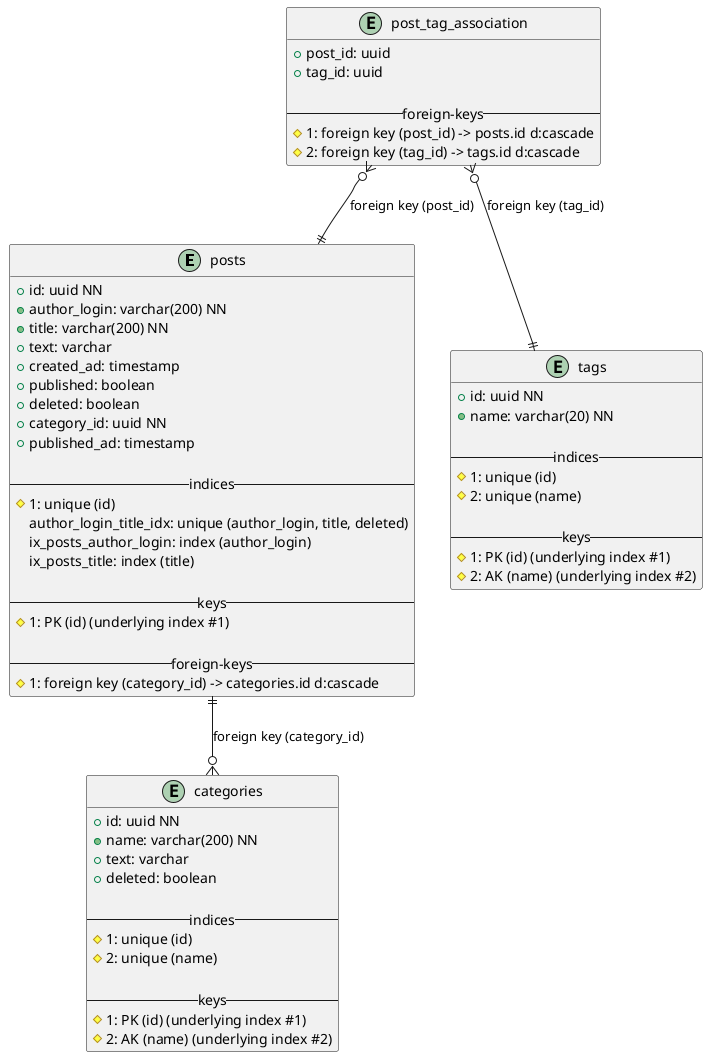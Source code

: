@startuml

entity "posts" {
  + id: uuid NN
  + author_login: varchar(200) NN
  + title: varchar(200) NN
  + text: varchar
  + created_ad: timestamp
  + published: boolean
  + deleted: boolean
  + category_id: uuid NN
  + published_ad: timestamp

  -- indices --
  #1: unique (id)
  author_login_title_idx: unique (author_login, title, deleted)
  ix_posts_author_login: index (author_login)
  ix_posts_title: index (title)

  -- keys --
  #1: PK (id) (underlying index #1)

  -- foreign-keys --
  #1: foreign key (category_id) -> categories.id d:cascade
}

entity "categories" {
  + id: uuid NN
  + name: varchar(200) NN
  + text: varchar
  + deleted: boolean

  -- indices --
  #1: unique (id)
  #2: unique (name)

  -- keys --
  #1: PK (id) (underlying index #1)
  #2: AK (name) (underlying index #2)
}

entity "tags" {
  + id: uuid NN
  + name: varchar(20) NN

  -- indices --
  #1: unique (id)
  #2: unique (name)

  -- keys --
  #1: PK (id) (underlying index #1)
  #2: AK (name) (underlying index #2)
}

entity "post_tag_association" {
  + post_id: uuid
  + tag_id: uuid

  -- foreign-keys --
  #1: foreign key (post_id) -> posts.id d:cascade
  #2: foreign key (tag_id) -> tags.id d:cascade
}

posts ||--o{ categories : "foreign key (category_id)"
post_tag_association }o--|| posts : "foreign key (post_id)"
post_tag_association }o--|| tags : "foreign key (tag_id)"

@enduml
